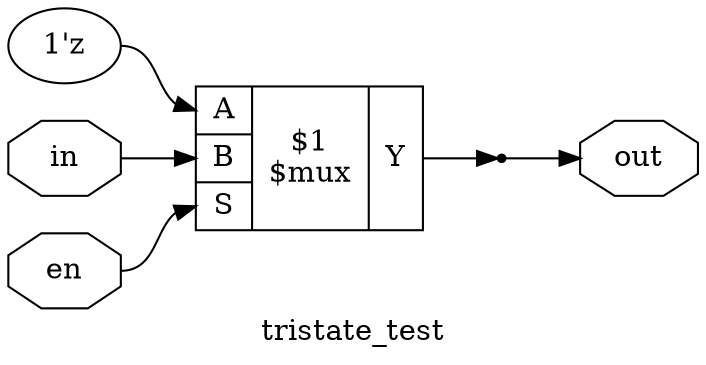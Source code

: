 digraph "tristate_test" {
label="tristate_test";
rankdir="LR";
remincross=true;
n2 [ shape=octagon, label="out", color="black", fontcolor="black" ];
n3 [ shape=octagon, label="en", color="black", fontcolor="black" ];
n4 [ shape=octagon, label="in", color="black", fontcolor="black" ];
v0 [ label="1'z" ];
c9 [ shape=record, label="{{<p5> A|<p6> B|<p7> S}|$1\n$mux|{<p8> Y}}",  ];
x1 [shape=point, ];
c9:p8:e -> x1:w [color="black", fontcolor="black", label=""];
x1:e -> n2:w [color="black", fontcolor="black", label=""];
n3:e -> c9:p7:w [color="black", fontcolor="black", label=""];
n4:e -> c9:p6:w [color="black", fontcolor="black", label=""];
v0:e -> c9:p5:w [color="black", fontcolor="black", label=""];
}
